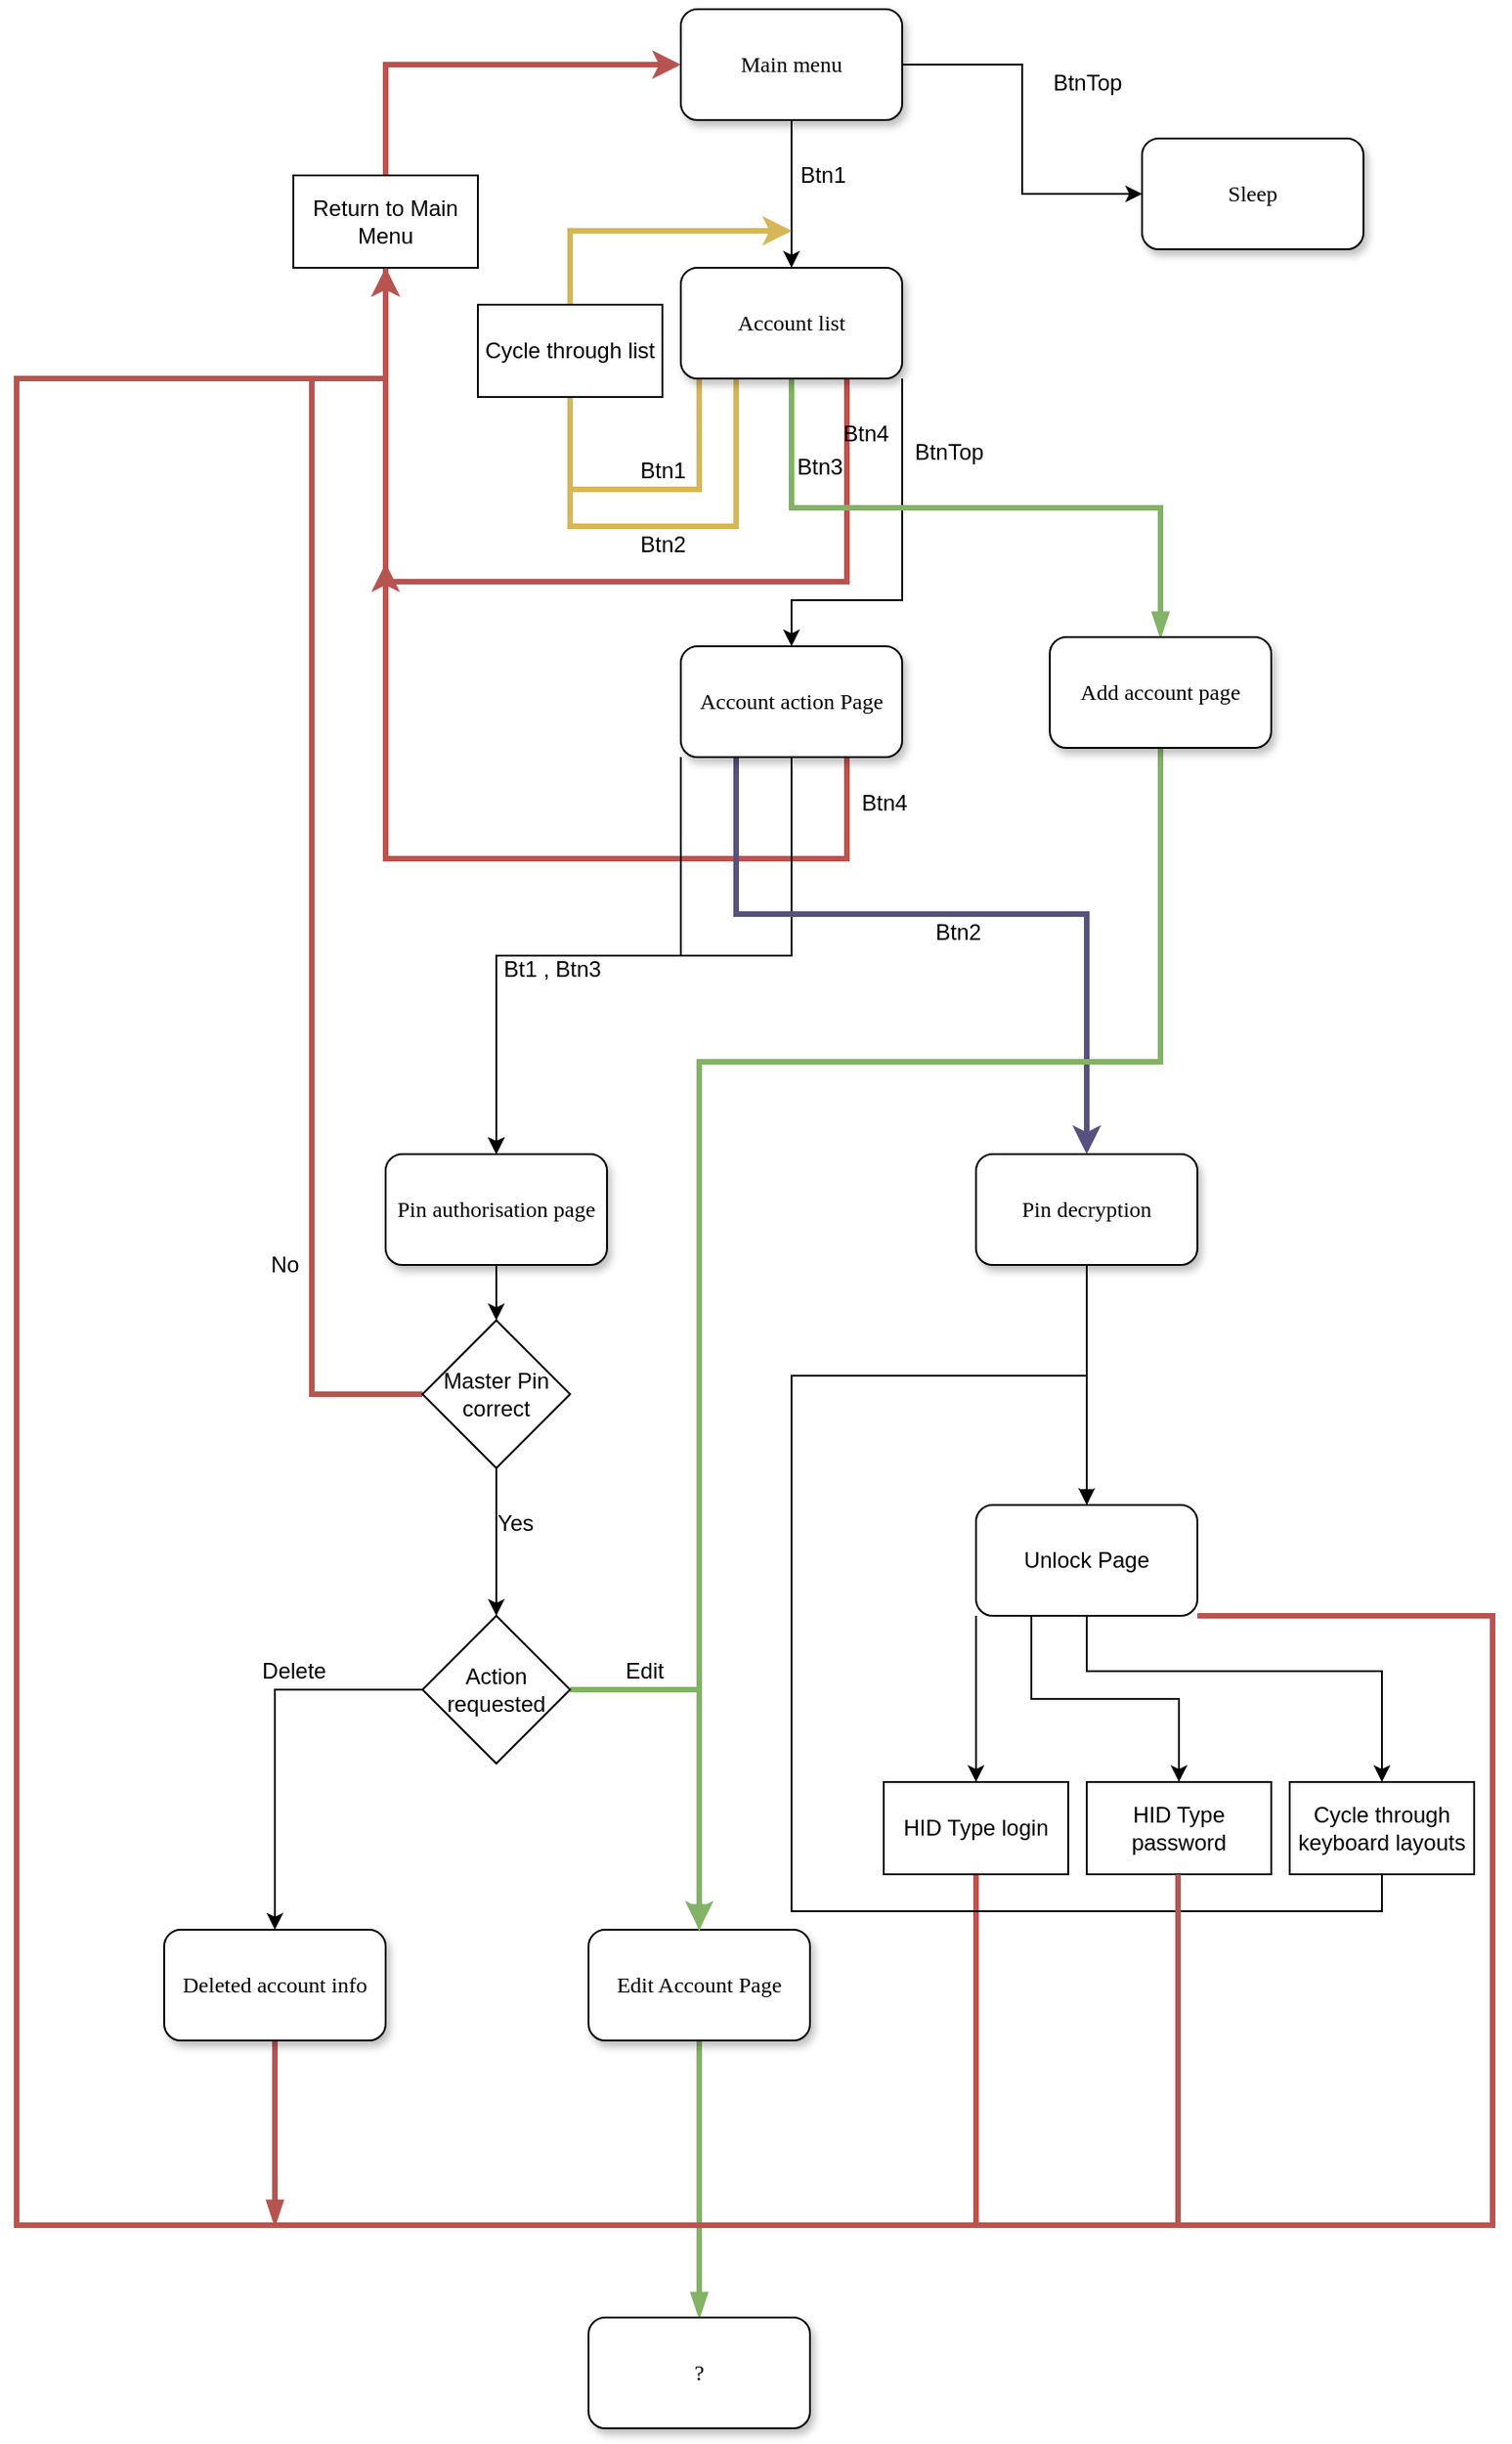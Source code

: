 <mxfile version="14.8.0" type="device"><diagram name="Page-1" id="10a91c8b-09ff-31b1-d368-03940ed4cc9e"><mxGraphModel dx="1391" dy="824" grid="1" gridSize="10" guides="1" tooltips="1" connect="1" arrows="1" fold="1" page="1" pageScale="1" pageWidth="1100" pageHeight="850" background="none" math="0" shadow="0"><root><mxCell id="0"/><mxCell id="1" parent="0"/><mxCell id="y-zQJc3OT88KJSFGHQxe-5" style="edgeStyle=orthogonalEdgeStyle;rounded=0;orthogonalLoop=1;jettySize=auto;html=1;" edge="1" parent="1" source="62893188c0fa7362-1" target="y-zQJc3OT88KJSFGHQxe-1"><mxGeometry relative="1" as="geometry"/></mxCell><mxCell id="y-zQJc3OT88KJSFGHQxe-10" style="edgeStyle=orthogonalEdgeStyle;rounded=0;orthogonalLoop=1;jettySize=auto;html=1;entryX=0;entryY=0.5;entryDx=0;entryDy=0;" edge="1" parent="1" source="62893188c0fa7362-1" target="y-zQJc3OT88KJSFGHQxe-2"><mxGeometry relative="1" as="geometry"/></mxCell><mxCell id="62893188c0fa7362-1" value="Main menu" style="whiteSpace=wrap;html=1;rounded=1;shadow=1;labelBackgroundColor=none;strokeWidth=1;fontFamily=Verdana;fontSize=12;align=center;" parent="1" vertex="1"><mxGeometry x="610" y="50" width="120" height="60" as="geometry"/></mxCell><mxCell id="y-zQJc3OT88KJSFGHQxe-13" style="edgeStyle=orthogonalEdgeStyle;rounded=0;orthogonalLoop=1;jettySize=auto;html=1;exitX=0.083;exitY=1;exitDx=0;exitDy=0;exitPerimeter=0;strokeWidth=3;fillColor=#fff2cc;strokeColor=#d6b656;" edge="1" parent="1" source="y-zQJc3OT88KJSFGHQxe-1"><mxGeometry relative="1" as="geometry"><mxPoint x="670" y="170" as="targetPoint"/><Array as="points"><mxPoint x="620" y="310"/><mxPoint x="550" y="310"/><mxPoint x="550" y="170"/></Array></mxGeometry></mxCell><mxCell id="y-zQJc3OT88KJSFGHQxe-14" style="edgeStyle=orthogonalEdgeStyle;rounded=0;orthogonalLoop=1;jettySize=auto;html=1;exitX=0.25;exitY=1;exitDx=0;exitDy=0;strokeWidth=3;fillColor=#fff2cc;strokeColor=#d6b656;" edge="1" parent="1" source="y-zQJc3OT88KJSFGHQxe-1"><mxGeometry relative="1" as="geometry"><mxPoint x="670" y="170" as="targetPoint"/><Array as="points"><mxPoint x="640" y="330"/><mxPoint x="550" y="330"/><mxPoint x="550" y="170"/></Array></mxGeometry></mxCell><mxCell id="y-zQJc3OT88KJSFGHQxe-22" style="edgeStyle=orthogonalEdgeStyle;rounded=0;orthogonalLoop=1;jettySize=auto;html=1;exitX=0.75;exitY=1;exitDx=0;exitDy=0;entryX=0;entryY=0.5;entryDx=0;entryDy=0;entryPerimeter=0;strokeWidth=3;fillColor=#f8cecc;strokeColor=#b85450;" edge="1" parent="1" source="y-zQJc3OT88KJSFGHQxe-1" target="62893188c0fa7362-1"><mxGeometry relative="1" as="geometry"><mxPoint x="320" y="80" as="targetPoint"/><Array as="points"><mxPoint x="700" y="360"/><mxPoint x="450" y="360"/><mxPoint x="450" y="80"/></Array></mxGeometry></mxCell><mxCell id="y-zQJc3OT88KJSFGHQxe-25" style="edgeStyle=orthogonalEdgeStyle;rounded=0;orthogonalLoop=1;jettySize=auto;html=1;exitX=1;exitY=1;exitDx=0;exitDy=0;entryX=0.5;entryY=0;entryDx=0;entryDy=0;" edge="1" parent="1" source="y-zQJc3OT88KJSFGHQxe-1" target="y-zQJc3OT88KJSFGHQxe-24"><mxGeometry relative="1" as="geometry"><Array as="points"><mxPoint x="730" y="370"/><mxPoint x="670" y="370"/></Array></mxGeometry></mxCell><mxCell id="y-zQJc3OT88KJSFGHQxe-84" style="edgeStyle=orthogonalEdgeStyle;rounded=0;orthogonalLoop=1;jettySize=auto;html=1;exitX=0.5;exitY=1;exitDx=0;exitDy=0;entryX=0.5;entryY=0;entryDx=0;entryDy=0;endArrow=blockThin;endFill=1;strokeColor=#82b366;strokeWidth=3;fillColor=#d5e8d4;" edge="1" parent="1" source="y-zQJc3OT88KJSFGHQxe-1" target="y-zQJc3OT88KJSFGHQxe-83"><mxGeometry relative="1" as="geometry"/></mxCell><mxCell id="y-zQJc3OT88KJSFGHQxe-1" value="Account list" style="whiteSpace=wrap;html=1;rounded=1;shadow=1;labelBackgroundColor=none;strokeWidth=1;fontFamily=Verdana;fontSize=12;align=center;" vertex="1" parent="1"><mxGeometry x="610" y="190" width="120" height="60" as="geometry"/></mxCell><mxCell id="y-zQJc3OT88KJSFGHQxe-2" value="Sleep" style="whiteSpace=wrap;html=1;rounded=1;shadow=1;labelBackgroundColor=none;strokeWidth=1;fontFamily=Verdana;fontSize=12;align=center;" vertex="1" parent="1"><mxGeometry x="860" y="120" width="120" height="60" as="geometry"/></mxCell><mxCell id="y-zQJc3OT88KJSFGHQxe-6" value="&lt;div&gt;&amp;nbsp;&amp;nbsp;&amp;nbsp; Btn1&lt;/div&gt;" style="text;html=1;align=center;verticalAlign=middle;resizable=0;points=[];autosize=1;strokeColor=none;" vertex="1" parent="1"><mxGeometry x="655" y="130" width="50" height="20" as="geometry"/></mxCell><mxCell id="y-zQJc3OT88KJSFGHQxe-11" value="&lt;div&gt;BtnTop&lt;/div&gt;" style="text;html=1;align=center;verticalAlign=middle;resizable=0;points=[];autosize=1;strokeColor=none;" vertex="1" parent="1"><mxGeometry x="805" y="80" width="50" height="20" as="geometry"/></mxCell><mxCell id="y-zQJc3OT88KJSFGHQxe-15" value="&lt;div&gt;Btn1&lt;/div&gt;" style="text;html=1;align=center;verticalAlign=middle;resizable=0;points=[];autosize=1;strokeColor=none;" vertex="1" parent="1"><mxGeometry x="580" y="290" width="40" height="20" as="geometry"/></mxCell><mxCell id="y-zQJc3OT88KJSFGHQxe-16" value="Btn2" style="text;html=1;align=center;verticalAlign=middle;resizable=0;points=[];autosize=1;strokeColor=none;" vertex="1" parent="1"><mxGeometry x="580" y="330" width="40" height="20" as="geometry"/></mxCell><mxCell id="y-zQJc3OT88KJSFGHQxe-18" value="Cycle through list" style="whiteSpace=wrap;html=1;" vertex="1" parent="1"><mxGeometry x="500" y="210" width="100" height="50" as="geometry"/></mxCell><mxCell id="y-zQJc3OT88KJSFGHQxe-23" value="&lt;div&gt;Return to Main Menu&lt;/div&gt;" style="whiteSpace=wrap;html=1;" vertex="1" parent="1"><mxGeometry x="400" y="140" width="100" height="50" as="geometry"/></mxCell><mxCell id="y-zQJc3OT88KJSFGHQxe-34" style="edgeStyle=orthogonalEdgeStyle;rounded=0;orthogonalLoop=1;jettySize=auto;html=1;exitX=0.75;exitY=1;exitDx=0;exitDy=0;strokeWidth=3;fillColor=#f8cecc;strokeColor=#b85450;" edge="1" parent="1" source="y-zQJc3OT88KJSFGHQxe-24"><mxGeometry relative="1" as="geometry"><mxPoint x="450" y="350" as="targetPoint"/><Array as="points"><mxPoint x="700" y="510"/><mxPoint x="450" y="510"/></Array></mxGeometry></mxCell><mxCell id="y-zQJc3OT88KJSFGHQxe-37" style="edgeStyle=orthogonalEdgeStyle;rounded=0;orthogonalLoop=1;jettySize=auto;html=1;exitX=0;exitY=1;exitDx=0;exitDy=0;entryX=0.5;entryY=0;entryDx=0;entryDy=0;" edge="1" parent="1" source="y-zQJc3OT88KJSFGHQxe-24" target="y-zQJc3OT88KJSFGHQxe-28"><mxGeometry relative="1" as="geometry"/></mxCell><mxCell id="y-zQJc3OT88KJSFGHQxe-38" style="edgeStyle=orthogonalEdgeStyle;rounded=0;orthogonalLoop=1;jettySize=auto;html=1;exitX=0.5;exitY=1;exitDx=0;exitDy=0;entryX=0.5;entryY=0;entryDx=0;entryDy=0;" edge="1" parent="1" source="y-zQJc3OT88KJSFGHQxe-24" target="y-zQJc3OT88KJSFGHQxe-28"><mxGeometry relative="1" as="geometry"/></mxCell><mxCell id="y-zQJc3OT88KJSFGHQxe-39" style="edgeStyle=orthogonalEdgeStyle;rounded=0;orthogonalLoop=1;jettySize=auto;html=1;exitX=0.25;exitY=1;exitDx=0;exitDy=0;entryX=0.5;entryY=0;entryDx=0;entryDy=0;strokeWidth=3;fillColor=#d0cee2;strokeColor=#56517e;" edge="1" parent="1" source="y-zQJc3OT88KJSFGHQxe-24" target="y-zQJc3OT88KJSFGHQxe-31"><mxGeometry relative="1" as="geometry"><Array as="points"><mxPoint x="640" y="540"/><mxPoint x="830" y="540"/></Array></mxGeometry></mxCell><mxCell id="y-zQJc3OT88KJSFGHQxe-24" value="Account action Page" style="whiteSpace=wrap;html=1;rounded=1;shadow=1;labelBackgroundColor=none;strokeWidth=1;fontFamily=Verdana;fontSize=12;align=center;" vertex="1" parent="1"><mxGeometry x="610" y="395" width="120" height="60" as="geometry"/></mxCell><mxCell id="y-zQJc3OT88KJSFGHQxe-26" value="&lt;div&gt;BtnTop&lt;/div&gt;" style="text;html=1;align=center;verticalAlign=middle;resizable=0;points=[];autosize=1;strokeColor=none;" vertex="1" parent="1"><mxGeometry x="730" y="280" width="50" height="20" as="geometry"/></mxCell><mxCell id="y-zQJc3OT88KJSFGHQxe-50" style="edgeStyle=orthogonalEdgeStyle;rounded=0;orthogonalLoop=1;jettySize=auto;html=1;exitX=0.5;exitY=1;exitDx=0;exitDy=0;entryX=0.5;entryY=0;entryDx=0;entryDy=0;" edge="1" parent="1" source="y-zQJc3OT88KJSFGHQxe-28" target="y-zQJc3OT88KJSFGHQxe-42"><mxGeometry relative="1" as="geometry"/></mxCell><mxCell id="y-zQJc3OT88KJSFGHQxe-28" value="Pin authorisation page" style="whiteSpace=wrap;html=1;rounded=1;shadow=1;labelBackgroundColor=none;strokeWidth=1;fontFamily=Verdana;fontSize=12;align=center;" vertex="1" parent="1"><mxGeometry x="450" y="670" width="120" height="60" as="geometry"/></mxCell><mxCell id="y-zQJc3OT88KJSFGHQxe-57" style="edgeStyle=orthogonalEdgeStyle;rounded=0;orthogonalLoop=1;jettySize=auto;html=1;exitX=0.5;exitY=1;exitDx=0;exitDy=0;" edge="1" parent="1" source="y-zQJc3OT88KJSFGHQxe-31" target="y-zQJc3OT88KJSFGHQxe-55"><mxGeometry relative="1" as="geometry"/></mxCell><mxCell id="y-zQJc3OT88KJSFGHQxe-31" value="Pin decryption" style="whiteSpace=wrap;html=1;rounded=1;shadow=1;labelBackgroundColor=none;strokeWidth=1;fontFamily=Verdana;fontSize=12;align=center;" vertex="1" parent="1"><mxGeometry x="770" y="670" width="120" height="60" as="geometry"/></mxCell><mxCell id="y-zQJc3OT88KJSFGHQxe-33" value="Btn4" style="text;html=1;align=center;verticalAlign=middle;resizable=0;points=[];autosize=1;strokeColor=none;" vertex="1" parent="1"><mxGeometry x="700" y="470" width="40" height="20" as="geometry"/></mxCell><mxCell id="y-zQJc3OT88KJSFGHQxe-35" value="Btn4" style="text;html=1;align=center;verticalAlign=middle;resizable=0;points=[];autosize=1;strokeColor=none;" vertex="1" parent="1"><mxGeometry x="690" y="270" width="40" height="20" as="geometry"/></mxCell><mxCell id="y-zQJc3OT88KJSFGHQxe-40" value="Btn2" style="text;html=1;align=center;verticalAlign=middle;resizable=0;points=[];autosize=1;strokeColor=none;" vertex="1" parent="1"><mxGeometry x="740" y="540" width="40" height="20" as="geometry"/></mxCell><mxCell id="y-zQJc3OT88KJSFGHQxe-41" value="Bt1 , Btn3" style="text;html=1;align=center;verticalAlign=middle;resizable=0;points=[];autosize=1;strokeColor=none;" vertex="1" parent="1"><mxGeometry x="505" y="560" width="70" height="20" as="geometry"/></mxCell><mxCell id="y-zQJc3OT88KJSFGHQxe-43" style="edgeStyle=orthogonalEdgeStyle;rounded=0;orthogonalLoop=1;jettySize=auto;html=1;exitX=0;exitY=0.5;exitDx=0;exitDy=0;entryX=0.5;entryY=1;entryDx=0;entryDy=0;strokeWidth=3;fillColor=#f8cecc;strokeColor=#b85450;" edge="1" parent="1" source="y-zQJc3OT88KJSFGHQxe-42" target="y-zQJc3OT88KJSFGHQxe-23"><mxGeometry relative="1" as="geometry"><Array as="points"><mxPoint x="410" y="800"/><mxPoint x="410" y="250"/><mxPoint x="450" y="250"/></Array></mxGeometry></mxCell><mxCell id="y-zQJc3OT88KJSFGHQxe-46" style="edgeStyle=orthogonalEdgeStyle;rounded=0;orthogonalLoop=1;jettySize=auto;html=1;exitX=0.5;exitY=1;exitDx=0;exitDy=0;entryX=0.5;entryY=0;entryDx=0;entryDy=0;" edge="1" parent="1" source="y-zQJc3OT88KJSFGHQxe-42" target="y-zQJc3OT88KJSFGHQxe-45"><mxGeometry relative="1" as="geometry"/></mxCell><mxCell id="y-zQJc3OT88KJSFGHQxe-42" value="Master Pin correct" style="rhombus;whiteSpace=wrap;html=1;" vertex="1" parent="1"><mxGeometry x="470" y="760" width="80" height="80" as="geometry"/></mxCell><mxCell id="y-zQJc3OT88KJSFGHQxe-44" value="&lt;div&gt;No&lt;/div&gt;" style="text;html=1;align=center;verticalAlign=middle;resizable=0;points=[];autosize=1;strokeColor=none;" vertex="1" parent="1"><mxGeometry x="380" y="720" width="30" height="20" as="geometry"/></mxCell><mxCell id="y-zQJc3OT88KJSFGHQxe-51" style="edgeStyle=orthogonalEdgeStyle;rounded=0;orthogonalLoop=1;jettySize=auto;html=1;exitX=0;exitY=0.5;exitDx=0;exitDy=0;entryX=0.5;entryY=0;entryDx=0;entryDy=0;" edge="1" parent="1" source="y-zQJc3OT88KJSFGHQxe-45" target="y-zQJc3OT88KJSFGHQxe-48"><mxGeometry relative="1" as="geometry"/></mxCell><mxCell id="y-zQJc3OT88KJSFGHQxe-52" style="edgeStyle=orthogonalEdgeStyle;rounded=0;orthogonalLoop=1;jettySize=auto;html=1;exitX=1;exitY=0.5;exitDx=0;exitDy=0;entryX=0.5;entryY=0;entryDx=0;entryDy=0;strokeWidth=3;fillColor=#d5e8d4;strokeColor=#82b366;" edge="1" parent="1" source="y-zQJc3OT88KJSFGHQxe-45" target="y-zQJc3OT88KJSFGHQxe-49"><mxGeometry relative="1" as="geometry"/></mxCell><mxCell id="y-zQJc3OT88KJSFGHQxe-45" value="Action requested" style="rhombus;whiteSpace=wrap;html=1;" vertex="1" parent="1"><mxGeometry x="470" y="920" width="80" height="80" as="geometry"/></mxCell><mxCell id="y-zQJc3OT88KJSFGHQxe-47" value="Yes" style="text;html=1;align=center;verticalAlign=middle;resizable=0;points=[];autosize=1;strokeColor=none;" vertex="1" parent="1"><mxGeometry x="500" y="860" width="40" height="20" as="geometry"/></mxCell><mxCell id="y-zQJc3OT88KJSFGHQxe-80" style="edgeStyle=orthogonalEdgeStyle;rounded=0;orthogonalLoop=1;jettySize=auto;html=1;exitX=0.5;exitY=1;exitDx=0;exitDy=0;endArrow=blockThin;endFill=1;strokeColor=#b85450;strokeWidth=3;fillColor=#f8cecc;" edge="1" parent="1" source="y-zQJc3OT88KJSFGHQxe-48"><mxGeometry relative="1" as="geometry"><mxPoint x="390" y="1250" as="targetPoint"/></mxGeometry></mxCell><mxCell id="y-zQJc3OT88KJSFGHQxe-48" value="Deleted account info" style="whiteSpace=wrap;html=1;rounded=1;shadow=1;labelBackgroundColor=none;strokeWidth=1;fontFamily=Verdana;fontSize=12;align=center;" vertex="1" parent="1"><mxGeometry x="330" y="1090" width="120" height="60" as="geometry"/></mxCell><mxCell id="y-zQJc3OT88KJSFGHQxe-81" style="edgeStyle=orthogonalEdgeStyle;rounded=0;orthogonalLoop=1;jettySize=auto;html=1;exitX=0.5;exitY=1;exitDx=0;exitDy=0;endArrow=blockThin;endFill=1;strokeColor=#82b366;entryX=0.5;entryY=0;entryDx=0;entryDy=0;strokeWidth=3;fillColor=#d5e8d4;" edge="1" parent="1" source="y-zQJc3OT88KJSFGHQxe-49" target="y-zQJc3OT88KJSFGHQxe-82"><mxGeometry relative="1" as="geometry"><mxPoint x="620" y="1250" as="targetPoint"/></mxGeometry></mxCell><mxCell id="y-zQJc3OT88KJSFGHQxe-49" value="Edit Account Page" style="whiteSpace=wrap;html=1;rounded=1;shadow=1;labelBackgroundColor=none;strokeWidth=1;fontFamily=Verdana;fontSize=12;align=center;" vertex="1" parent="1"><mxGeometry x="560" y="1090" width="120" height="60" as="geometry"/></mxCell><mxCell id="y-zQJc3OT88KJSFGHQxe-53" value="Delete" style="text;html=1;align=center;verticalAlign=middle;resizable=0;points=[];autosize=1;strokeColor=none;" vertex="1" parent="1"><mxGeometry x="375" y="940" width="50" height="20" as="geometry"/></mxCell><mxCell id="y-zQJc3OT88KJSFGHQxe-54" value="Edit" style="text;html=1;align=center;verticalAlign=middle;resizable=0;points=[];autosize=1;strokeColor=none;" vertex="1" parent="1"><mxGeometry x="570" y="940" width="40" height="20" as="geometry"/></mxCell><mxCell id="y-zQJc3OT88KJSFGHQxe-63" style="edgeStyle=orthogonalEdgeStyle;rounded=0;orthogonalLoop=1;jettySize=auto;html=1;exitX=0;exitY=1;exitDx=0;exitDy=0;" edge="1" parent="1" source="y-zQJc3OT88KJSFGHQxe-55" target="y-zQJc3OT88KJSFGHQxe-60"><mxGeometry relative="1" as="geometry"/></mxCell><mxCell id="y-zQJc3OT88KJSFGHQxe-64" style="edgeStyle=orthogonalEdgeStyle;rounded=0;orthogonalLoop=1;jettySize=auto;html=1;exitX=0.25;exitY=1;exitDx=0;exitDy=0;entryX=0.5;entryY=0;entryDx=0;entryDy=0;" edge="1" parent="1" source="y-zQJc3OT88KJSFGHQxe-55" target="y-zQJc3OT88KJSFGHQxe-61"><mxGeometry relative="1" as="geometry"/></mxCell><mxCell id="y-zQJc3OT88KJSFGHQxe-65" style="edgeStyle=orthogonalEdgeStyle;rounded=0;orthogonalLoop=1;jettySize=auto;html=1;exitX=0.5;exitY=1;exitDx=0;exitDy=0;entryX=0.5;entryY=0;entryDx=0;entryDy=0;" edge="1" parent="1" source="y-zQJc3OT88KJSFGHQxe-55" target="y-zQJc3OT88KJSFGHQxe-62"><mxGeometry relative="1" as="geometry"><Array as="points"><mxPoint x="830" y="950"/><mxPoint x="990" y="950"/></Array></mxGeometry></mxCell><mxCell id="y-zQJc3OT88KJSFGHQxe-70" style="edgeStyle=orthogonalEdgeStyle;rounded=0;orthogonalLoop=1;jettySize=auto;html=1;exitX=1;exitY=1;exitDx=0;exitDy=0;entryX=0.5;entryY=1;entryDx=0;entryDy=0;fillColor=#f8cecc;strokeColor=#b85450;strokeWidth=3;" edge="1" parent="1" source="y-zQJc3OT88KJSFGHQxe-55" target="y-zQJc3OT88KJSFGHQxe-23"><mxGeometry relative="1" as="geometry"><Array as="points"><mxPoint x="1050" y="920"/><mxPoint x="1050" y="1250"/><mxPoint x="250" y="1250"/><mxPoint x="250" y="250"/><mxPoint x="450" y="250"/></Array></mxGeometry></mxCell><mxCell id="y-zQJc3OT88KJSFGHQxe-55" value="Unlock Page" style="rounded=1;whiteSpace=wrap;html=1;" vertex="1" parent="1"><mxGeometry x="770" y="860" width="120" height="60" as="geometry"/></mxCell><mxCell id="y-zQJc3OT88KJSFGHQxe-71" style="edgeStyle=orthogonalEdgeStyle;rounded=0;orthogonalLoop=1;jettySize=auto;html=1;exitX=0.5;exitY=1;exitDx=0;exitDy=0;endArrow=none;endFill=0;strokeWidth=3;fillColor=#f8cecc;strokeColor=#b85450;" edge="1" parent="1" source="y-zQJc3OT88KJSFGHQxe-60"><mxGeometry relative="1" as="geometry"><mxPoint x="770" y="1250" as="targetPoint"/></mxGeometry></mxCell><mxCell id="y-zQJc3OT88KJSFGHQxe-60" value="HID Type login" style="whiteSpace=wrap;html=1;" vertex="1" parent="1"><mxGeometry x="720" y="1010" width="100" height="50" as="geometry"/></mxCell><mxCell id="y-zQJc3OT88KJSFGHQxe-61" value="HID Type password" style="whiteSpace=wrap;html=1;" vertex="1" parent="1"><mxGeometry x="830" y="1010" width="100" height="50" as="geometry"/></mxCell><mxCell id="y-zQJc3OT88KJSFGHQxe-77" style="edgeStyle=orthogonalEdgeStyle;rounded=0;orthogonalLoop=1;jettySize=auto;html=1;exitX=0.5;exitY=1;exitDx=0;exitDy=0;entryX=0.5;entryY=0;entryDx=0;entryDy=0;endArrow=blockThin;endFill=1;strokeColor=#000000;" edge="1" parent="1" source="y-zQJc3OT88KJSFGHQxe-62" target="y-zQJc3OT88KJSFGHQxe-55"><mxGeometry relative="1" as="geometry"><Array as="points"><mxPoint x="990" y="1080"/><mxPoint x="670" y="1080"/><mxPoint x="670" y="790"/><mxPoint x="830" y="790"/></Array></mxGeometry></mxCell><mxCell id="y-zQJc3OT88KJSFGHQxe-62" value="Cycle through keyboard layouts" style="whiteSpace=wrap;html=1;" vertex="1" parent="1"><mxGeometry x="940" y="1010" width="100" height="50" as="geometry"/></mxCell><mxCell id="y-zQJc3OT88KJSFGHQxe-72" style="edgeStyle=orthogonalEdgeStyle;rounded=0;orthogonalLoop=1;jettySize=auto;html=1;exitX=0.5;exitY=1;exitDx=0;exitDy=0;endArrow=none;endFill=0;strokeWidth=3;fillColor=#f8cecc;strokeColor=#b85450;" edge="1" parent="1"><mxGeometry relative="1" as="geometry"><mxPoint x="879.5" y="1250" as="targetPoint"/><mxPoint x="879.5" y="1060" as="sourcePoint"/></mxGeometry></mxCell><mxCell id="y-zQJc3OT88KJSFGHQxe-82" value="?" style="whiteSpace=wrap;html=1;rounded=1;shadow=1;labelBackgroundColor=none;strokeWidth=1;fontFamily=Verdana;fontSize=12;align=center;" vertex="1" parent="1"><mxGeometry x="560" y="1300" width="120" height="60" as="geometry"/></mxCell><mxCell id="y-zQJc3OT88KJSFGHQxe-87" style="edgeStyle=orthogonalEdgeStyle;rounded=0;orthogonalLoop=1;jettySize=auto;html=1;exitX=0.5;exitY=1;exitDx=0;exitDy=0;entryX=0.5;entryY=0;entryDx=0;entryDy=0;endArrow=blockThin;endFill=1;strokeColor=#82b366;strokeWidth=3;fillColor=#d5e8d4;" edge="1" parent="1" source="y-zQJc3OT88KJSFGHQxe-83" target="y-zQJc3OT88KJSFGHQxe-49"><mxGeometry relative="1" as="geometry"><Array as="points"><mxPoint x="870" y="620"/><mxPoint x="620" y="620"/></Array></mxGeometry></mxCell><mxCell id="y-zQJc3OT88KJSFGHQxe-83" value="Add account page " style="whiteSpace=wrap;html=1;rounded=1;shadow=1;labelBackgroundColor=none;strokeWidth=1;fontFamily=Verdana;fontSize=12;align=center;" vertex="1" parent="1"><mxGeometry x="810" y="390" width="120" height="60" as="geometry"/></mxCell><mxCell id="y-zQJc3OT88KJSFGHQxe-85" value="&lt;div&gt;Btn3&lt;/div&gt;&lt;div&gt;&lt;br&gt;&lt;/div&gt;" style="text;html=1;align=center;verticalAlign=middle;resizable=0;points=[];autosize=1;strokeColor=none;" vertex="1" parent="1"><mxGeometry x="665" y="290" width="40" height="30" as="geometry"/></mxCell></root></mxGraphModel></diagram></mxfile>
